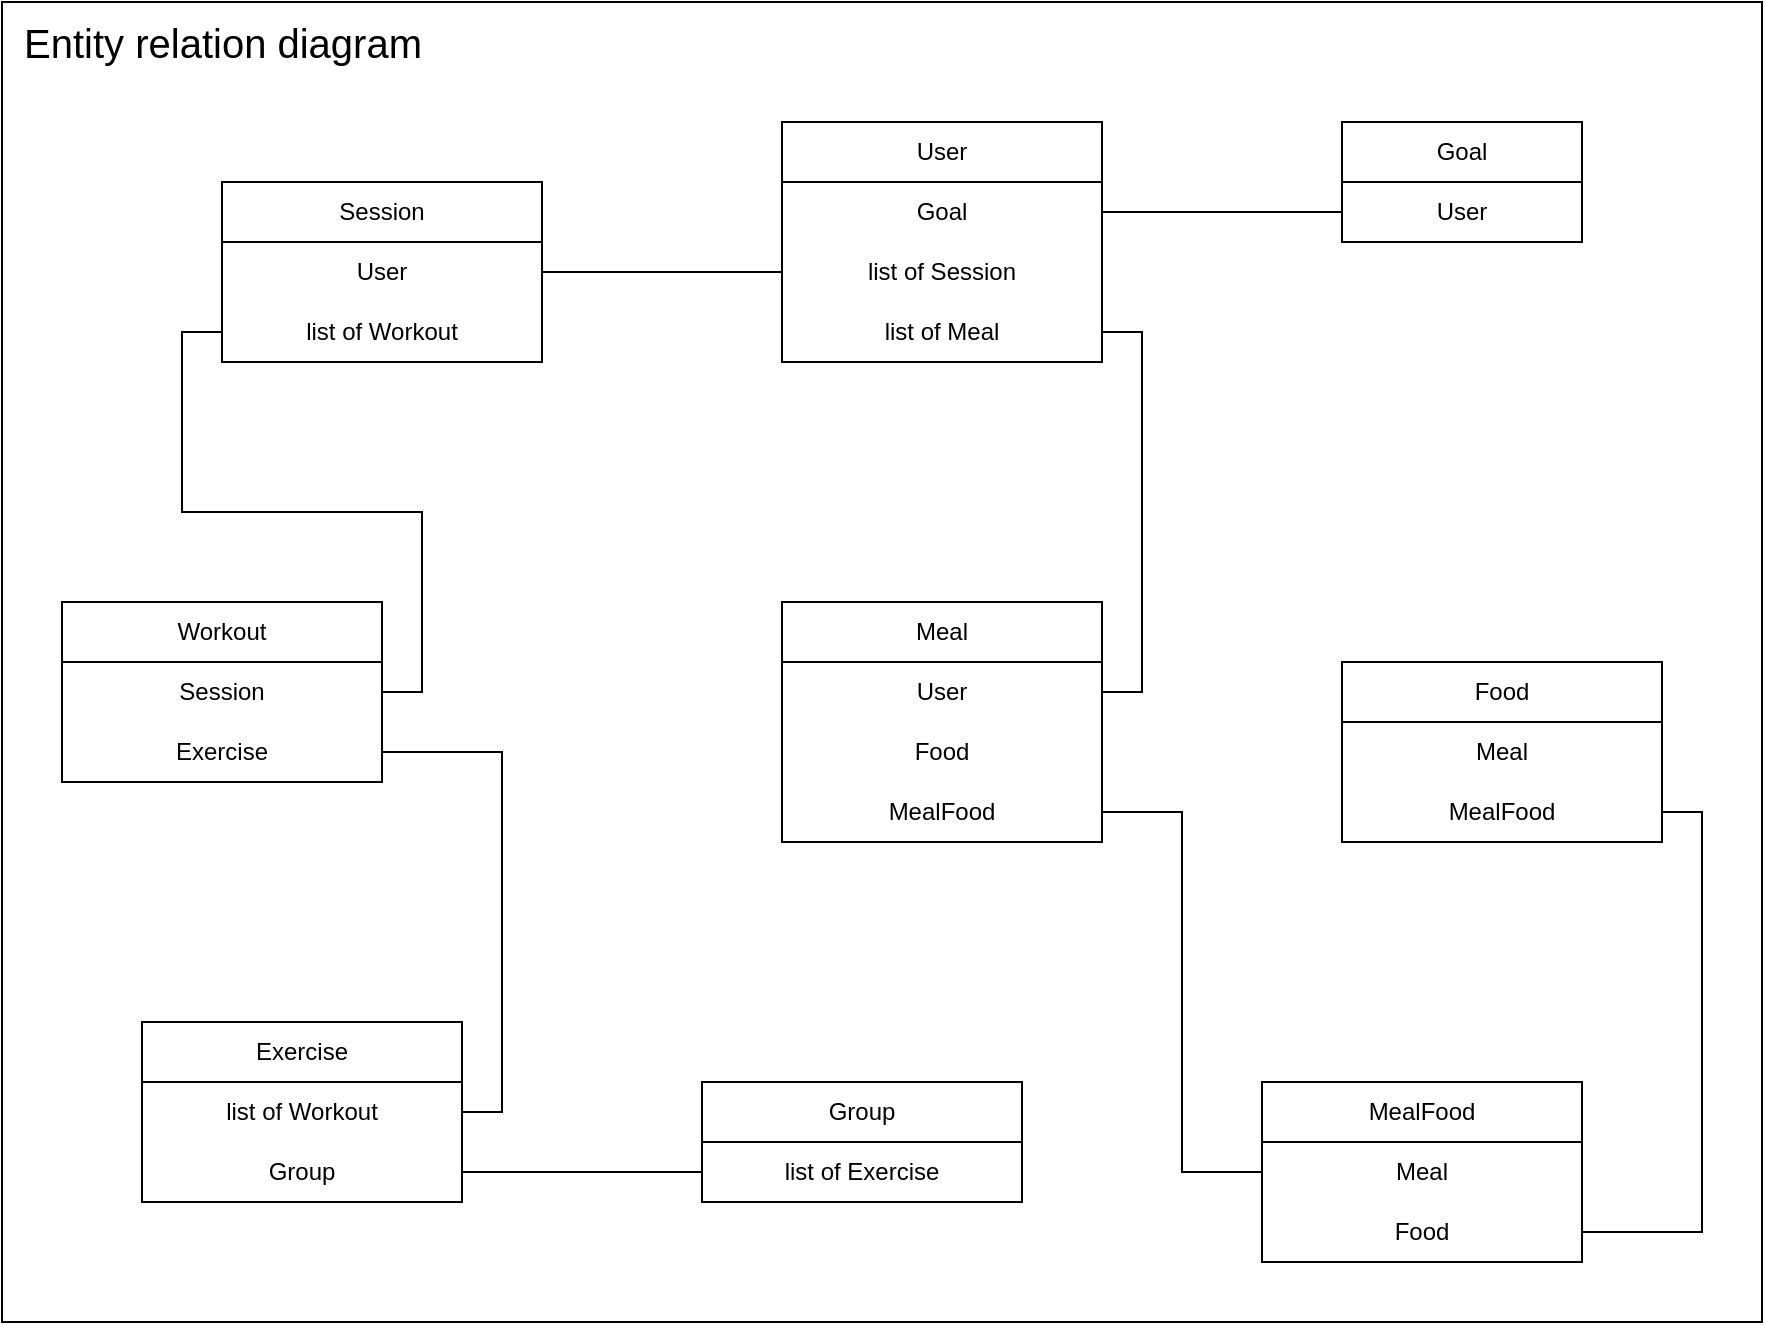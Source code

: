 <mxfile version="26.0.14">
  <diagram name="Page-1" id="Fw7qmMI9iZZcgBDfvESE">
    <mxGraphModel dx="2229" dy="781" grid="1" gridSize="10" guides="1" tooltips="1" connect="1" arrows="1" fold="1" page="1" pageScale="1" pageWidth="850" pageHeight="1100" math="0" shadow="0">
      <root>
        <mxCell id="0" />
        <mxCell id="1" parent="0" />
        <mxCell id="4N9G3ObXRUA-Mid3RwHZ-65" value="" style="rounded=0;whiteSpace=wrap;html=1;" vertex="1" parent="1">
          <mxGeometry x="-20" y="230" width="880" height="660" as="geometry" />
        </mxCell>
        <mxCell id="4N9G3ObXRUA-Mid3RwHZ-64" value="Entity relation diagram" style="text;html=1;align=center;verticalAlign=middle;resizable=0;points=[];autosize=1;strokeColor=none;fillColor=none;fontSize=20;gradientColor=none;glass=0;shadow=0;" vertex="1" parent="1">
          <mxGeometry x="-20" y="230" width="220" height="40" as="geometry" />
        </mxCell>
        <mxCell id="4N9G3ObXRUA-Mid3RwHZ-18" value="User" style="swimlane;fontStyle=0;childLayout=stackLayout;horizontal=1;startSize=30;horizontalStack=0;resizeParent=1;resizeParentMax=0;resizeLast=0;collapsible=1;marginBottom=0;whiteSpace=wrap;html=1;" vertex="1" parent="1">
          <mxGeometry x="370" y="290" width="160" height="120" as="geometry" />
        </mxCell>
        <mxCell id="4N9G3ObXRUA-Mid3RwHZ-19" value="Goal" style="text;strokeColor=none;fillColor=none;align=center;verticalAlign=middle;spacingLeft=4;spacingRight=4;overflow=hidden;points=[[0,0.5],[1,0.5]];portConstraint=eastwest;rotatable=0;whiteSpace=wrap;html=1;" vertex="1" parent="4N9G3ObXRUA-Mid3RwHZ-18">
          <mxGeometry y="30" width="160" height="30" as="geometry" />
        </mxCell>
        <mxCell id="4N9G3ObXRUA-Mid3RwHZ-20" value="list of Session" style="text;strokeColor=none;fillColor=none;align=center;verticalAlign=middle;spacingLeft=4;spacingRight=4;overflow=hidden;points=[[0,0.5],[1,0.5]];portConstraint=eastwest;rotatable=0;whiteSpace=wrap;html=1;" vertex="1" parent="4N9G3ObXRUA-Mid3RwHZ-18">
          <mxGeometry y="60" width="160" height="30" as="geometry" />
        </mxCell>
        <mxCell id="4N9G3ObXRUA-Mid3RwHZ-21" value="list of Meal" style="text;strokeColor=none;fillColor=none;align=center;verticalAlign=middle;spacingLeft=4;spacingRight=4;overflow=hidden;points=[[0,0.5],[1,0.5]];portConstraint=eastwest;rotatable=0;whiteSpace=wrap;html=1;" vertex="1" parent="4N9G3ObXRUA-Mid3RwHZ-18">
          <mxGeometry y="90" width="160" height="30" as="geometry" />
        </mxCell>
        <mxCell id="4N9G3ObXRUA-Mid3RwHZ-26" value="Goal" style="swimlane;fontStyle=0;childLayout=stackLayout;horizontal=1;startSize=30;horizontalStack=0;resizeParent=1;resizeParentMax=0;resizeLast=0;collapsible=1;marginBottom=0;whiteSpace=wrap;html=1;" vertex="1" parent="1">
          <mxGeometry x="650" y="290" width="120" height="60" as="geometry" />
        </mxCell>
        <mxCell id="4N9G3ObXRUA-Mid3RwHZ-27" value="User" style="text;strokeColor=none;fillColor=none;align=center;verticalAlign=middle;spacingLeft=4;spacingRight=4;overflow=hidden;points=[[0,0.5],[1,0.5]];portConstraint=eastwest;rotatable=0;whiteSpace=wrap;html=1;" vertex="1" parent="4N9G3ObXRUA-Mid3RwHZ-26">
          <mxGeometry y="30" width="120" height="30" as="geometry" />
        </mxCell>
        <mxCell id="4N9G3ObXRUA-Mid3RwHZ-30" value="Meal" style="swimlane;fontStyle=0;childLayout=stackLayout;horizontal=1;startSize=30;horizontalStack=0;resizeParent=1;resizeParentMax=0;resizeLast=0;collapsible=1;marginBottom=0;whiteSpace=wrap;html=1;" vertex="1" parent="1">
          <mxGeometry x="370" y="530" width="160" height="120" as="geometry">
            <mxRectangle x="40" y="240" width="70" height="30" as="alternateBounds" />
          </mxGeometry>
        </mxCell>
        <mxCell id="4N9G3ObXRUA-Mid3RwHZ-31" value="User" style="text;strokeColor=none;fillColor=none;align=center;verticalAlign=middle;spacingLeft=4;spacingRight=4;overflow=hidden;points=[[0,0.5],[1,0.5]];portConstraint=eastwest;rotatable=0;whiteSpace=wrap;html=1;" vertex="1" parent="4N9G3ObXRUA-Mid3RwHZ-30">
          <mxGeometry y="30" width="160" height="30" as="geometry" />
        </mxCell>
        <mxCell id="4N9G3ObXRUA-Mid3RwHZ-32" value="Food" style="text;strokeColor=none;fillColor=none;align=center;verticalAlign=middle;spacingLeft=4;spacingRight=4;overflow=hidden;points=[[0,0.5],[1,0.5]];portConstraint=eastwest;rotatable=0;whiteSpace=wrap;html=1;" vertex="1" parent="4N9G3ObXRUA-Mid3RwHZ-30">
          <mxGeometry y="60" width="160" height="30" as="geometry" />
        </mxCell>
        <mxCell id="4N9G3ObXRUA-Mid3RwHZ-33" value="MealFood" style="text;strokeColor=none;fillColor=none;align=center;verticalAlign=middle;spacingLeft=4;spacingRight=4;overflow=hidden;points=[[0,0.5],[1,0.5]];portConstraint=eastwest;rotatable=0;whiteSpace=wrap;html=1;" vertex="1" parent="4N9G3ObXRUA-Mid3RwHZ-30">
          <mxGeometry y="90" width="160" height="30" as="geometry" />
        </mxCell>
        <mxCell id="4N9G3ObXRUA-Mid3RwHZ-34" value="Food" style="swimlane;fontStyle=0;childLayout=stackLayout;horizontal=1;startSize=30;horizontalStack=0;resizeParent=1;resizeParentMax=0;resizeLast=0;collapsible=1;marginBottom=0;whiteSpace=wrap;html=1;" vertex="1" parent="1">
          <mxGeometry x="650" y="560" width="160" height="90" as="geometry">
            <mxRectangle x="40" y="240" width="70" height="30" as="alternateBounds" />
          </mxGeometry>
        </mxCell>
        <mxCell id="4N9G3ObXRUA-Mid3RwHZ-35" value="Meal" style="text;strokeColor=none;fillColor=none;align=center;verticalAlign=middle;spacingLeft=4;spacingRight=4;overflow=hidden;points=[[0,0.5],[1,0.5]];portConstraint=eastwest;rotatable=0;whiteSpace=wrap;html=1;" vertex="1" parent="4N9G3ObXRUA-Mid3RwHZ-34">
          <mxGeometry y="30" width="160" height="30" as="geometry" />
        </mxCell>
        <mxCell id="4N9G3ObXRUA-Mid3RwHZ-37" value="MealFood" style="text;strokeColor=none;fillColor=none;align=center;verticalAlign=middle;spacingLeft=4;spacingRight=4;overflow=hidden;points=[[0,0.5],[1,0.5]];portConstraint=eastwest;rotatable=0;whiteSpace=wrap;html=1;" vertex="1" parent="4N9G3ObXRUA-Mid3RwHZ-34">
          <mxGeometry y="60" width="160" height="30" as="geometry" />
        </mxCell>
        <mxCell id="4N9G3ObXRUA-Mid3RwHZ-38" value="MealFood" style="swimlane;fontStyle=0;childLayout=stackLayout;horizontal=1;startSize=30;horizontalStack=0;resizeParent=1;resizeParentMax=0;resizeLast=0;collapsible=1;marginBottom=0;whiteSpace=wrap;html=1;" vertex="1" parent="1">
          <mxGeometry x="610" y="770" width="160" height="90" as="geometry">
            <mxRectangle x="40" y="240" width="70" height="30" as="alternateBounds" />
          </mxGeometry>
        </mxCell>
        <mxCell id="4N9G3ObXRUA-Mid3RwHZ-39" value="Meal" style="text;strokeColor=none;fillColor=none;align=center;verticalAlign=middle;spacingLeft=4;spacingRight=4;overflow=hidden;points=[[0,0.5],[1,0.5]];portConstraint=eastwest;rotatable=0;whiteSpace=wrap;html=1;" vertex="1" parent="4N9G3ObXRUA-Mid3RwHZ-38">
          <mxGeometry y="30" width="160" height="30" as="geometry" />
        </mxCell>
        <mxCell id="4N9G3ObXRUA-Mid3RwHZ-40" value="Food" style="text;strokeColor=none;fillColor=none;align=center;verticalAlign=middle;spacingLeft=4;spacingRight=4;overflow=hidden;points=[[0,0.5],[1,0.5]];portConstraint=eastwest;rotatable=0;whiteSpace=wrap;html=1;" vertex="1" parent="4N9G3ObXRUA-Mid3RwHZ-38">
          <mxGeometry y="60" width="160" height="30" as="geometry" />
        </mxCell>
        <mxCell id="4N9G3ObXRUA-Mid3RwHZ-41" value="Session" style="swimlane;fontStyle=0;childLayout=stackLayout;horizontal=1;startSize=30;horizontalStack=0;resizeParent=1;resizeParentMax=0;resizeLast=0;collapsible=1;marginBottom=0;whiteSpace=wrap;html=1;" vertex="1" parent="1">
          <mxGeometry x="90" y="320" width="160" height="90" as="geometry" />
        </mxCell>
        <mxCell id="4N9G3ObXRUA-Mid3RwHZ-42" value="User" style="text;strokeColor=none;fillColor=none;align=center;verticalAlign=middle;spacingLeft=4;spacingRight=4;overflow=hidden;points=[[0,0.5],[1,0.5]];portConstraint=eastwest;rotatable=0;whiteSpace=wrap;html=1;" vertex="1" parent="4N9G3ObXRUA-Mid3RwHZ-41">
          <mxGeometry y="30" width="160" height="30" as="geometry" />
        </mxCell>
        <mxCell id="4N9G3ObXRUA-Mid3RwHZ-43" value="list of Workout" style="text;strokeColor=none;fillColor=none;align=center;verticalAlign=middle;spacingLeft=4;spacingRight=4;overflow=hidden;points=[[0,0.5],[1,0.5]];portConstraint=eastwest;rotatable=0;whiteSpace=wrap;html=1;" vertex="1" parent="4N9G3ObXRUA-Mid3RwHZ-41">
          <mxGeometry y="60" width="160" height="30" as="geometry" />
        </mxCell>
        <mxCell id="4N9G3ObXRUA-Mid3RwHZ-45" value="Workout" style="swimlane;fontStyle=0;childLayout=stackLayout;horizontal=1;startSize=30;horizontalStack=0;resizeParent=1;resizeParentMax=0;resizeLast=0;collapsible=1;marginBottom=0;whiteSpace=wrap;html=1;" vertex="1" parent="1">
          <mxGeometry x="10" y="530" width="160" height="90" as="geometry" />
        </mxCell>
        <mxCell id="4N9G3ObXRUA-Mid3RwHZ-46" value="Session" style="text;strokeColor=none;fillColor=none;align=center;verticalAlign=middle;spacingLeft=4;spacingRight=4;overflow=hidden;points=[[0,0.5],[1,0.5]];portConstraint=eastwest;rotatable=0;whiteSpace=wrap;html=1;" vertex="1" parent="4N9G3ObXRUA-Mid3RwHZ-45">
          <mxGeometry y="30" width="160" height="30" as="geometry" />
        </mxCell>
        <mxCell id="4N9G3ObXRUA-Mid3RwHZ-47" value="Exercise" style="text;strokeColor=none;fillColor=none;align=center;verticalAlign=middle;spacingLeft=4;spacingRight=4;overflow=hidden;points=[[0,0.5],[1,0.5]];portConstraint=eastwest;rotatable=0;whiteSpace=wrap;html=1;" vertex="1" parent="4N9G3ObXRUA-Mid3RwHZ-45">
          <mxGeometry y="60" width="160" height="30" as="geometry" />
        </mxCell>
        <mxCell id="4N9G3ObXRUA-Mid3RwHZ-48" value="Exercise" style="swimlane;fontStyle=0;childLayout=stackLayout;horizontal=1;startSize=30;horizontalStack=0;resizeParent=1;resizeParentMax=0;resizeLast=0;collapsible=1;marginBottom=0;whiteSpace=wrap;html=1;" vertex="1" parent="1">
          <mxGeometry x="50" y="740" width="160" height="90" as="geometry" />
        </mxCell>
        <mxCell id="4N9G3ObXRUA-Mid3RwHZ-49" value="list of Workout" style="text;strokeColor=none;fillColor=none;align=center;verticalAlign=middle;spacingLeft=4;spacingRight=4;overflow=hidden;points=[[0,0.5],[1,0.5]];portConstraint=eastwest;rotatable=0;whiteSpace=wrap;html=1;" vertex="1" parent="4N9G3ObXRUA-Mid3RwHZ-48">
          <mxGeometry y="30" width="160" height="30" as="geometry" />
        </mxCell>
        <mxCell id="4N9G3ObXRUA-Mid3RwHZ-50" value="Group" style="text;strokeColor=none;fillColor=none;align=center;verticalAlign=middle;spacingLeft=4;spacingRight=4;overflow=hidden;points=[[0,0.5],[1,0.5]];portConstraint=eastwest;rotatable=0;whiteSpace=wrap;html=1;" vertex="1" parent="4N9G3ObXRUA-Mid3RwHZ-48">
          <mxGeometry y="60" width="160" height="30" as="geometry" />
        </mxCell>
        <mxCell id="4N9G3ObXRUA-Mid3RwHZ-51" value="Group" style="swimlane;fontStyle=0;childLayout=stackLayout;horizontal=1;startSize=30;horizontalStack=0;resizeParent=1;resizeParentMax=0;resizeLast=0;collapsible=1;marginBottom=0;whiteSpace=wrap;html=1;" vertex="1" parent="1">
          <mxGeometry x="330" y="770" width="160" height="60" as="geometry" />
        </mxCell>
        <mxCell id="4N9G3ObXRUA-Mid3RwHZ-52" value="list of Exercise" style="text;strokeColor=none;fillColor=none;align=center;verticalAlign=middle;spacingLeft=4;spacingRight=4;overflow=hidden;points=[[0,0.5],[1,0.5]];portConstraint=eastwest;rotatable=0;whiteSpace=wrap;html=1;" vertex="1" parent="4N9G3ObXRUA-Mid3RwHZ-51">
          <mxGeometry y="30" width="160" height="30" as="geometry" />
        </mxCell>
        <mxCell id="4N9G3ObXRUA-Mid3RwHZ-54" style="edgeStyle=orthogonalEdgeStyle;rounded=0;orthogonalLoop=1;jettySize=auto;html=1;exitX=1;exitY=0.5;exitDx=0;exitDy=0;entryX=0;entryY=0.5;entryDx=0;entryDy=0;startArrow=none;startFill=0;endArrow=none;" edge="1" parent="1" source="4N9G3ObXRUA-Mid3RwHZ-19" target="4N9G3ObXRUA-Mid3RwHZ-27">
          <mxGeometry relative="1" as="geometry" />
        </mxCell>
        <mxCell id="4N9G3ObXRUA-Mid3RwHZ-55" style="edgeStyle=orthogonalEdgeStyle;rounded=0;orthogonalLoop=1;jettySize=auto;html=1;exitX=1;exitY=0.5;exitDx=0;exitDy=0;entryX=0;entryY=0.5;entryDx=0;entryDy=0;endArrow=none;startFill=0;" edge="1" parent="1" source="4N9G3ObXRUA-Mid3RwHZ-42" target="4N9G3ObXRUA-Mid3RwHZ-20">
          <mxGeometry relative="1" as="geometry" />
        </mxCell>
        <mxCell id="4N9G3ObXRUA-Mid3RwHZ-56" style="edgeStyle=orthogonalEdgeStyle;rounded=0;orthogonalLoop=1;jettySize=auto;html=1;exitX=1;exitY=0.5;exitDx=0;exitDy=0;entryX=1;entryY=0.5;entryDx=0;entryDy=0;endArrow=none;startFill=0;" edge="1" parent="1" source="4N9G3ObXRUA-Mid3RwHZ-21" target="4N9G3ObXRUA-Mid3RwHZ-31">
          <mxGeometry relative="1" as="geometry" />
        </mxCell>
        <mxCell id="4N9G3ObXRUA-Mid3RwHZ-59" style="edgeStyle=orthogonalEdgeStyle;rounded=0;orthogonalLoop=1;jettySize=auto;html=1;exitX=1;exitY=0.5;exitDx=0;exitDy=0;entryX=1;entryY=0.5;entryDx=0;entryDy=0;endArrow=none;startFill=0;" edge="1" parent="1" source="4N9G3ObXRUA-Mid3RwHZ-37" target="4N9G3ObXRUA-Mid3RwHZ-40">
          <mxGeometry relative="1" as="geometry" />
        </mxCell>
        <mxCell id="4N9G3ObXRUA-Mid3RwHZ-60" style="edgeStyle=orthogonalEdgeStyle;rounded=0;orthogonalLoop=1;jettySize=auto;html=1;exitX=0;exitY=0.5;exitDx=0;exitDy=0;entryX=1;entryY=0.5;entryDx=0;entryDy=0;endArrow=none;startFill=0;" edge="1" parent="1" source="4N9G3ObXRUA-Mid3RwHZ-43" target="4N9G3ObXRUA-Mid3RwHZ-46">
          <mxGeometry relative="1" as="geometry" />
        </mxCell>
        <mxCell id="4N9G3ObXRUA-Mid3RwHZ-61" style="edgeStyle=orthogonalEdgeStyle;rounded=0;orthogonalLoop=1;jettySize=auto;html=1;exitX=1;exitY=0.5;exitDx=0;exitDy=0;entryX=1;entryY=0.5;entryDx=0;entryDy=0;endArrow=none;startFill=0;" edge="1" parent="1" source="4N9G3ObXRUA-Mid3RwHZ-47" target="4N9G3ObXRUA-Mid3RwHZ-49">
          <mxGeometry relative="1" as="geometry" />
        </mxCell>
        <mxCell id="4N9G3ObXRUA-Mid3RwHZ-62" style="edgeStyle=orthogonalEdgeStyle;rounded=0;orthogonalLoop=1;jettySize=auto;html=1;exitX=1;exitY=0.5;exitDx=0;exitDy=0;entryX=0;entryY=0.5;entryDx=0;entryDy=0;endArrow=none;startFill=0;" edge="1" parent="1" source="4N9G3ObXRUA-Mid3RwHZ-33" target="4N9G3ObXRUA-Mid3RwHZ-39">
          <mxGeometry relative="1" as="geometry" />
        </mxCell>
        <mxCell id="4N9G3ObXRUA-Mid3RwHZ-63" style="edgeStyle=orthogonalEdgeStyle;rounded=0;orthogonalLoop=1;jettySize=auto;html=1;exitX=1;exitY=0.5;exitDx=0;exitDy=0;entryX=0;entryY=0.5;entryDx=0;entryDy=0;endArrow=none;startFill=0;" edge="1" parent="1" source="4N9G3ObXRUA-Mid3RwHZ-50" target="4N9G3ObXRUA-Mid3RwHZ-52">
          <mxGeometry relative="1" as="geometry" />
        </mxCell>
      </root>
    </mxGraphModel>
  </diagram>
</mxfile>

